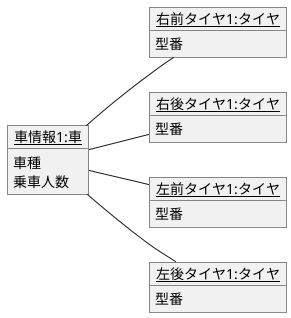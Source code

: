 @startuml
left to right direction
object "<u>車情報1:車</u>" as c1{
    車種
    乗車人数
}
object "<u>右前タイヤ1:タイヤ</u>" as t1{
    型番
}
object "<u>右後タイヤ1:タイヤ</u>" as t2{
    型番
}
object "<u>左前タイヤ1:タイヤ</u>" as t3{
    型番
}
object "<u>左後タイヤ1:タイヤ</u>" as t4{
    型番
}
c1 -- t1
c1 -- t2
c1 -- t3
c1 -- t4
@enduml